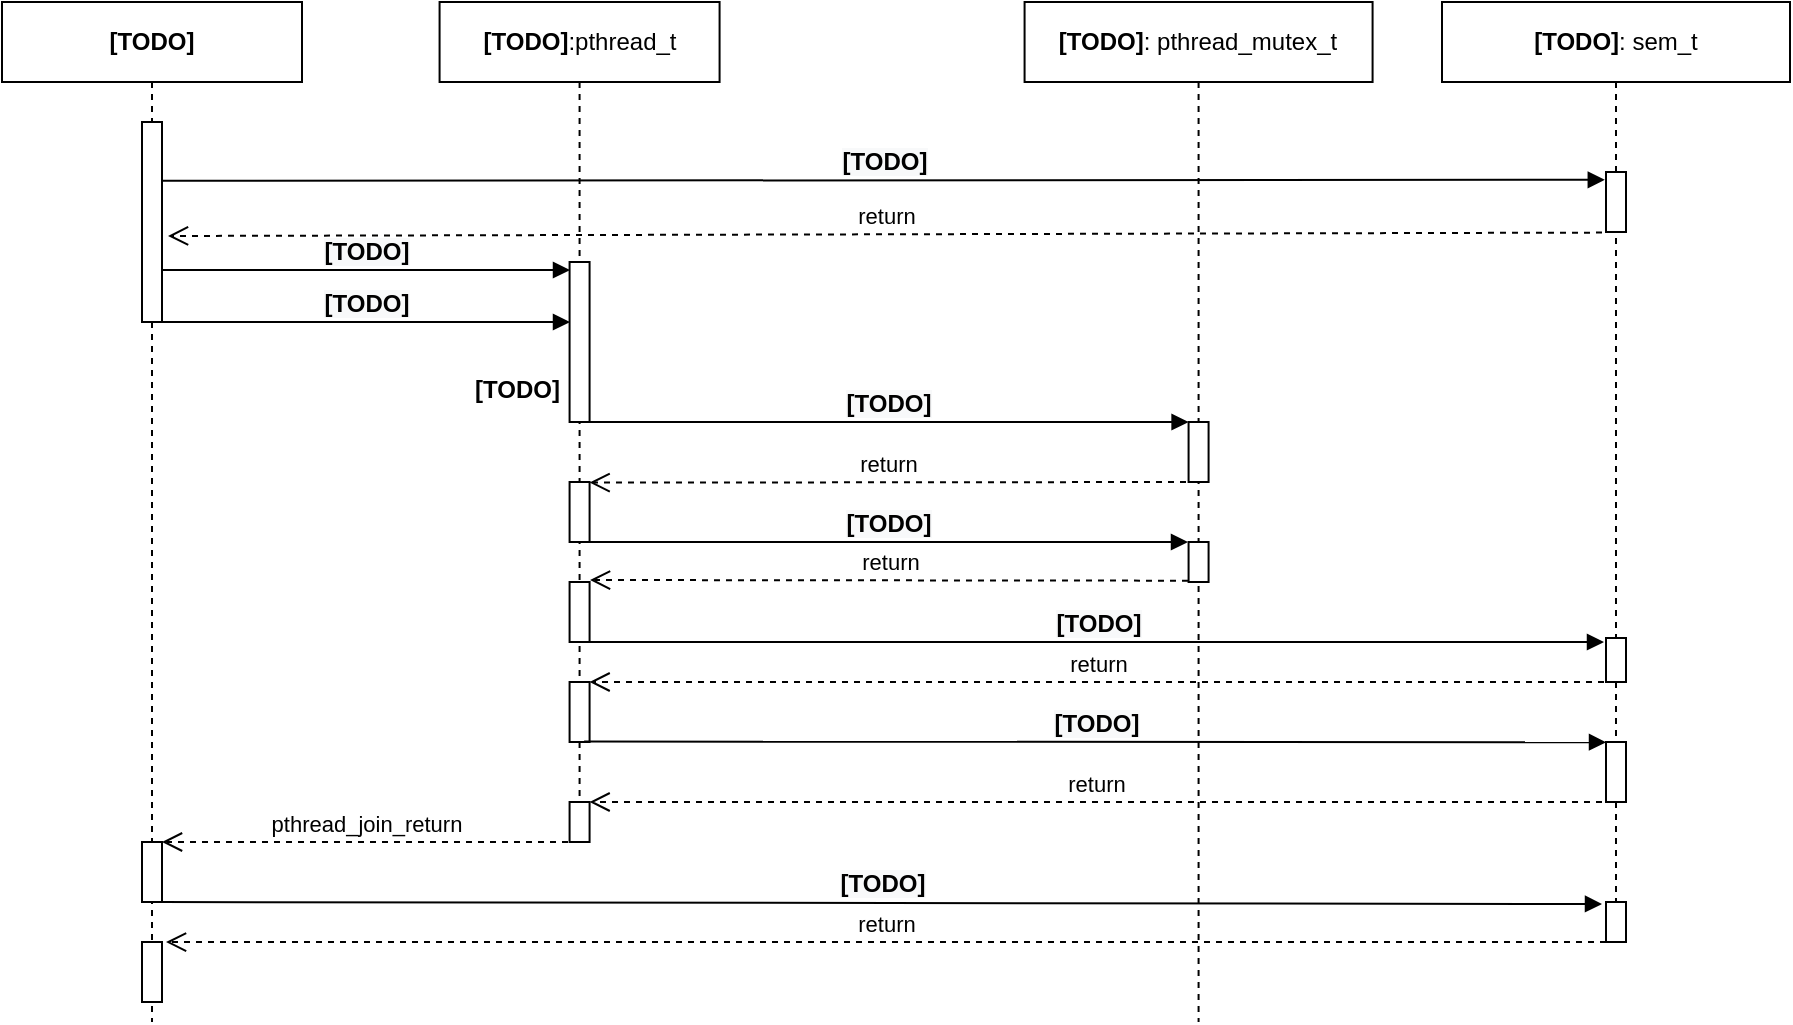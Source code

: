 <mxfile version="12.4.2" type="device" pages="2"><diagram id="Nlns8Q_-cHu3iskQtI4c" name="Découverte APIs POSIX"><mxGraphModel dx="2173" dy="1948" grid="1" gridSize="10" guides="1" tooltips="1" connect="1" arrows="1" fold="1" page="1" pageScale="1" pageWidth="827" pageHeight="1169" math="0" shadow="0"><root><mxCell id="4uVFJ_5hf8hKaI3c01Ca-0"/><mxCell id="4uVFJ_5hf8hKaI3c01Ca-1" parent="4uVFJ_5hf8hKaI3c01Ca-0"/><mxCell id="cIUTH0yGBABqUqhWSvWY-0" value="&lt;b&gt;[TODO]&lt;/b&gt;:pthread_t" style="shape=umlLifeline;perimeter=lifelinePerimeter;whiteSpace=wrap;html=1;container=1;collapsible=0;recursiveResize=0;outlineConnect=0;" parent="4uVFJ_5hf8hKaI3c01Ca-1" vertex="1"><mxGeometry x="-521.21" y="-1120" width="140" height="420" as="geometry"/></mxCell><mxCell id="cIUTH0yGBABqUqhWSvWY-1" value="" style="html=1;points=[];perimeter=orthogonalPerimeter;" parent="cIUTH0yGBABqUqhWSvWY-0" vertex="1"><mxGeometry x="65" y="340" width="10" height="30" as="geometry"/></mxCell><mxCell id="7fsHdLgp7n8wrtmJlDF1-1" value="" style="html=1;points=[];perimeter=orthogonalPerimeter;" parent="cIUTH0yGBABqUqhWSvWY-0" vertex="1"><mxGeometry x="65" y="130" width="10" height="80" as="geometry"/></mxCell><mxCell id="7fsHdLgp7n8wrtmJlDF1-2" value="" style="html=1;points=[];perimeter=orthogonalPerimeter;" parent="cIUTH0yGBABqUqhWSvWY-0" vertex="1"><mxGeometry x="65" y="240" width="10" height="30" as="geometry"/></mxCell><mxCell id="7fsHdLgp7n8wrtmJlDF1-3" value="" style="html=1;points=[];perimeter=orthogonalPerimeter;" parent="cIUTH0yGBABqUqhWSvWY-0" vertex="1"><mxGeometry x="65" y="400" width="10" height="20" as="geometry"/></mxCell><mxCell id="7fsHdLgp7n8wrtmJlDF1-12" value="" style="html=1;points=[];perimeter=orthogonalPerimeter;" parent="cIUTH0yGBABqUqhWSvWY-0" vertex="1"><mxGeometry x="65" y="290" width="10" height="30" as="geometry"/></mxCell><mxCell id="cIUTH0yGBABqUqhWSvWY-2" value="&lt;b&gt;[TODO]&lt;/b&gt;: pthread_mutex_t" style="shape=umlLifeline;perimeter=lifelinePerimeter;whiteSpace=wrap;html=1;container=1;collapsible=0;recursiveResize=0;outlineConnect=0;" parent="4uVFJ_5hf8hKaI3c01Ca-1" vertex="1"><mxGeometry x="-228.71" y="-1120" width="174" height="510" as="geometry"/></mxCell><mxCell id="cIUTH0yGBABqUqhWSvWY-3" value="" style="html=1;points=[];perimeter=orthogonalPerimeter;" parent="cIUTH0yGBABqUqhWSvWY-2" vertex="1"><mxGeometry x="82" y="210" width="10" height="30" as="geometry"/></mxCell><mxCell id="7fsHdLgp7n8wrtmJlDF1-0" value="" style="html=1;points=[];perimeter=orthogonalPerimeter;" parent="cIUTH0yGBABqUqhWSvWY-2" vertex="1"><mxGeometry x="82" y="270" width="10" height="20" as="geometry"/></mxCell><mxCell id="cIUTH0yGBABqUqhWSvWY-4" value="&lt;b style=&quot;font-size: 12px ; white-space: normal ; background-color: rgb(248 , 249 , 250)&quot;&gt;[TODO]&lt;/b&gt;" style="html=1;verticalAlign=bottom;endArrow=block;entryX=0;entryY=0;" parent="4uVFJ_5hf8hKaI3c01Ca-1" target="cIUTH0yGBABqUqhWSvWY-3" edge="1"><mxGeometry relative="1" as="geometry"><mxPoint x="-446.21" y="-910.0" as="sourcePoint"/></mxGeometry></mxCell><mxCell id="cIUTH0yGBABqUqhWSvWY-5" value="return" style="html=1;verticalAlign=bottom;endArrow=open;dashed=1;endSize=8;" parent="4uVFJ_5hf8hKaI3c01Ca-1" edge="1"><mxGeometry relative="1" as="geometry"><mxPoint x="-446.21" y="-879.69" as="targetPoint"/><mxPoint x="-148" y="-880" as="sourcePoint"/></mxGeometry></mxCell><mxCell id="cIUTH0yGBABqUqhWSvWY-6" value="&lt;b style=&quot;text-align: center ; white-space: normal&quot;&gt;[TODO]&lt;/b&gt;" style="text;html=1;align=right;" parent="4uVFJ_5hf8hKaI3c01Ca-1" vertex="1"><mxGeometry x="-540" y="-940" width="80" height="30" as="geometry"/></mxCell><mxCell id="cIUTH0yGBABqUqhWSvWY-7" value="&lt;b&gt;[TODO]&lt;/b&gt;" style="shape=umlLifeline;perimeter=lifelinePerimeter;whiteSpace=wrap;html=1;container=1;collapsible=0;recursiveResize=0;outlineConnect=0;" parent="4uVFJ_5hf8hKaI3c01Ca-1" vertex="1"><mxGeometry x="-740" y="-1120" width="150" height="510" as="geometry"/></mxCell><mxCell id="cIUTH0yGBABqUqhWSvWY-8" value="" style="html=1;points=[];perimeter=orthogonalPerimeter;" parent="cIUTH0yGBABqUqhWSvWY-7" vertex="1"><mxGeometry x="70" y="60" width="10" height="100" as="geometry"/></mxCell><mxCell id="cIUTH0yGBABqUqhWSvWY-9" value="" style="html=1;points=[];perimeter=orthogonalPerimeter;" parent="cIUTH0yGBABqUqhWSvWY-7" vertex="1"><mxGeometry x="70" y="420" width="10" height="30" as="geometry"/></mxCell><mxCell id="cIUTH0yGBABqUqhWSvWY-10" value="&lt;b style=&quot;font-size: 12px ; white-space: normal ; background-color: rgb(248 , 249 , 250)&quot;&gt;[TODO]&lt;/b&gt;" style="html=1;verticalAlign=bottom;endArrow=block;" parent="4uVFJ_5hf8hKaI3c01Ca-1" edge="1"><mxGeometry relative="1" as="geometry"><mxPoint x="-446.21" y="-850" as="sourcePoint"/><mxPoint x="-147" y="-850" as="targetPoint"/></mxGeometry></mxCell><mxCell id="cIUTH0yGBABqUqhWSvWY-11" value="return" style="html=1;verticalAlign=bottom;endArrow=open;dashed=1;endSize=8;exitX=-0.029;exitY=0.967;exitDx=0;exitDy=0;exitPerimeter=0;" parent="4uVFJ_5hf8hKaI3c01Ca-1" source="7fsHdLgp7n8wrtmJlDF1-0" edge="1"><mxGeometry relative="1" as="geometry"><mxPoint x="-446" y="-831" as="targetPoint"/><mxPoint x="-150.5" y="-835.0" as="sourcePoint"/></mxGeometry></mxCell><mxCell id="cIUTH0yGBABqUqhWSvWY-12" value="&lt;b style=&quot;font-size: 12px ; white-space: normal ; background-color: rgb(248 , 249 , 250)&quot;&gt;[TODO]&lt;/b&gt;" style="html=1;verticalAlign=bottom;endArrow=block;" parent="4uVFJ_5hf8hKaI3c01Ca-1" edge="1"><mxGeometry relative="1" as="geometry"><mxPoint x="-660" y="-986" as="sourcePoint"/><mxPoint x="-456" y="-986" as="targetPoint"/></mxGeometry></mxCell><mxCell id="cIUTH0yGBABqUqhWSvWY-13" value="&lt;b style=&quot;font-size: 12px ; white-space: normal ; background-color: rgb(248 , 249 , 250)&quot;&gt;[TODO]&lt;/b&gt;" style="html=1;verticalAlign=bottom;endArrow=block;" parent="4uVFJ_5hf8hKaI3c01Ca-1" edge="1"><mxGeometry relative="1" as="geometry"><mxPoint x="-660" y="-960" as="sourcePoint"/><mxPoint x="-456" y="-960" as="targetPoint"/></mxGeometry></mxCell><mxCell id="cIUTH0yGBABqUqhWSvWY-14" value="pthread_join_return" style="html=1;verticalAlign=bottom;endArrow=open;dashed=1;endSize=8;" parent="4uVFJ_5hf8hKaI3c01Ca-1" target="cIUTH0yGBABqUqhWSvWY-9" edge="1"><mxGeometry relative="1" as="geometry"><mxPoint x="-660" y="-870.0" as="targetPoint"/><mxPoint x="-457" y="-700" as="sourcePoint"/></mxGeometry></mxCell><mxCell id="Bjl9yKFlNQ5HPSld5YIy-0" value="&lt;b&gt;[TODO]&lt;/b&gt;: sem_t" style="shape=umlLifeline;perimeter=lifelinePerimeter;whiteSpace=wrap;html=1;container=1;collapsible=0;recursiveResize=0;outlineConnect=0;" parent="4uVFJ_5hf8hKaI3c01Ca-1" vertex="1"><mxGeometry x="-20" y="-1120" width="174" height="470" as="geometry"/></mxCell><mxCell id="7fsHdLgp7n8wrtmJlDF1-4" value="" style="html=1;points=[];perimeter=orthogonalPerimeter;" parent="Bjl9yKFlNQ5HPSld5YIy-0" vertex="1"><mxGeometry x="82" y="85" width="10" height="30" as="geometry"/></mxCell><mxCell id="7fsHdLgp7n8wrtmJlDF1-5" value="" style="html=1;points=[];perimeter=orthogonalPerimeter;" parent="Bjl9yKFlNQ5HPSld5YIy-0" vertex="1"><mxGeometry x="82" y="318" width="10" height="22" as="geometry"/></mxCell><mxCell id="7fsHdLgp7n8wrtmJlDF1-6" value="" style="html=1;points=[];perimeter=orthogonalPerimeter;" parent="Bjl9yKFlNQ5HPSld5YIy-0" vertex="1"><mxGeometry x="82" y="370" width="10" height="30" as="geometry"/></mxCell><mxCell id="Bjl9yKFlNQ5HPSld5YIy-3" value="&lt;b style=&quot;font-size: 12px ; white-space: normal ; background-color: rgb(248 , 249 , 250)&quot;&gt;[TODO]&lt;/b&gt;" style="html=1;verticalAlign=bottom;endArrow=block;exitX=1.02;exitY=0.294;exitDx=0;exitDy=0;exitPerimeter=0;entryX=-0.06;entryY=-0.003;entryDx=0;entryDy=0;entryPerimeter=0;" parent="4uVFJ_5hf8hKaI3c01Ca-1" source="cIUTH0yGBABqUqhWSvWY-8" edge="1"><mxGeometry relative="1" as="geometry"><mxPoint x="-436.21" y="-940.0" as="sourcePoint"/><mxPoint x="61.4" y="-1031.11" as="targetPoint"/></mxGeometry></mxCell><mxCell id="Bjl9yKFlNQ5HPSld5YIy-4" value="&lt;b style=&quot;font-size: 12px ; white-space: normal ; background-color: rgb(248 , 249 , 250)&quot;&gt;[TODO]&lt;/b&gt;" style="html=1;verticalAlign=bottom;endArrow=block;" parent="4uVFJ_5hf8hKaI3c01Ca-1" edge="1"><mxGeometry relative="1" as="geometry"><mxPoint x="-446" y="-800" as="sourcePoint"/><mxPoint x="61" y="-800" as="targetPoint"/></mxGeometry></mxCell><mxCell id="Bjl9yKFlNQ5HPSld5YIy-5" value="return" style="html=1;verticalAlign=bottom;endArrow=open;dashed=1;endSize=8;" parent="4uVFJ_5hf8hKaI3c01Ca-1" edge="1"><mxGeometry relative="1" as="geometry"><mxPoint x="-446.21" y="-780" as="targetPoint"/><mxPoint x="61" y="-780" as="sourcePoint"/></mxGeometry></mxCell><mxCell id="Bjl9yKFlNQ5HPSld5YIy-6" value="&lt;b style=&quot;font-size: 12px ; white-space: normal ; background-color: rgb(248 , 249 , 250)&quot;&gt;[TODO]&lt;/b&gt;" style="html=1;verticalAlign=bottom;endArrow=block;entryX=-0.048;entryY=0.776;entryDx=0;entryDy=0;entryPerimeter=0;exitX=0.726;exitY=0.993;exitDx=0;exitDy=0;exitPerimeter=0;" parent="4uVFJ_5hf8hKaI3c01Ca-1" source="cIUTH0yGBABqUqhWSvWY-1" edge="1"><mxGeometry relative="1" as="geometry"><mxPoint x="-443.52" y="-750" as="sourcePoint"/><mxPoint x="62.0" y="-749.88" as="targetPoint"/></mxGeometry></mxCell><mxCell id="Bjl9yKFlNQ5HPSld5YIy-7" value="return" style="html=1;verticalAlign=bottom;endArrow=open;dashed=1;endSize=8;" parent="4uVFJ_5hf8hKaI3c01Ca-1" target="7fsHdLgp7n8wrtmJlDF1-3" edge="1"><mxGeometry relative="1" as="geometry"><mxPoint x="-440" y="-724" as="targetPoint"/><mxPoint x="60" y="-720" as="sourcePoint"/></mxGeometry></mxCell><mxCell id="Bjl9yKFlNQ5HPSld5YIy-8" value="&lt;b style=&quot;font-size: 12px ; white-space: normal ; background-color: rgb(248 , 249 , 250)&quot;&gt;[TODO]&lt;/b&gt;" style="html=1;verticalAlign=bottom;endArrow=block;exitX=0.874;exitY=0.139;exitDx=0;exitDy=0;exitPerimeter=0;" parent="4uVFJ_5hf8hKaI3c01Ca-1" edge="1"><mxGeometry relative="1" as="geometry"><mxPoint x="-660" y="-670" as="sourcePoint"/><mxPoint x="60" y="-669" as="targetPoint"/></mxGeometry></mxCell><mxCell id="7fsHdLgp7n8wrtmJlDF1-7" value="" style="html=1;points=[];perimeter=orthogonalPerimeter;" parent="4uVFJ_5hf8hKaI3c01Ca-1" vertex="1"><mxGeometry x="62" y="-670" width="10" height="20" as="geometry"/></mxCell><mxCell id="7fsHdLgp7n8wrtmJlDF1-8" value="return" style="html=1;verticalAlign=bottom;endArrow=open;dashed=1;endSize=8;exitX=-0.2;exitY=1.01;exitDx=0;exitDy=0;exitPerimeter=0;entryX=1.3;entryY=0.57;entryDx=0;entryDy=0;entryPerimeter=0;" parent="4uVFJ_5hf8hKaI3c01Ca-1" source="7fsHdLgp7n8wrtmJlDF1-4" target="cIUTH0yGBABqUqhWSvWY-8" edge="1"><mxGeometry relative="1" as="geometry"><mxPoint x="-660" y="-1009.69" as="targetPoint"/><mxPoint x="-361.79" y="-1010" as="sourcePoint"/></mxGeometry></mxCell><mxCell id="7fsHdLgp7n8wrtmJlDF1-10" value="return" style="html=1;verticalAlign=bottom;endArrow=open;dashed=1;endSize=8;exitX=-0.2;exitY=1.01;exitDx=0;exitDy=0;exitPerimeter=0;" parent="4uVFJ_5hf8hKaI3c01Ca-1" edge="1"><mxGeometry relative="1" as="geometry"><mxPoint x="-658" y="-649.99" as="targetPoint"/><mxPoint x="62" y="-650" as="sourcePoint"/></mxGeometry></mxCell><mxCell id="7fsHdLgp7n8wrtmJlDF1-11" value="" style="html=1;points=[];perimeter=orthogonalPerimeter;" parent="4uVFJ_5hf8hKaI3c01Ca-1" vertex="1"><mxGeometry x="-670" y="-650" width="10" height="30" as="geometry"/></mxCell></root></mxGraphModel></diagram><diagram id="yeaqu1F34kHPNHF6mssP" name="Exercice Principal"><mxGraphModel dx="3046" dy="1879" grid="1" gridSize="10" guides="1" tooltips="1" connect="1" arrows="1" fold="1" page="1" pageScale="1" pageWidth="850" pageHeight="1100" math="0" shadow="0"><root><mxCell id="0"/><mxCell id="1" parent="0"/><mxCell id="nDVz6QAk0CL7eOiTC_jA-3" value="" style="edgeStyle=orthogonalEdgeStyle;rounded=0;orthogonalLoop=1;jettySize=auto;html=1;" parent="1" source="fEL-3-x19ATJo7vxv6HR-24" target="nDVz6QAk0CL7eOiTC_jA-1" edge="1"><mxGeometry relative="1" as="geometry"><Array as="points"><mxPoint x="-230" y="-182"/><mxPoint x="-230" y="-137"/></Array></mxGeometry></mxCell><mxCell id="fEL-3-x19ATJo7vxv6HR-24" value="&lt;p style=&quot;margin: 0px ; margin-top: 4px ; text-align: center&quot;&gt;&lt;b&gt;MessageAdder&lt;/b&gt;&lt;/p&gt;&lt;hr size=&quot;1&quot;&gt;&lt;p style=&quot;margin: 0px ; margin-left: 4px&quot;&gt;- consumer: pthread_t&lt;/p&gt;&lt;p style=&quot;margin: 0px ; margin-left: 4px&quot;&gt;- currentSum: MSG_BLOCK&lt;br style=&quot;padding: 0px ; margin: 0px&quot;&gt;- consumedCount: Integer&lt;/p&gt;&lt;hr size=&quot;1&quot;&gt;&lt;p style=&quot;margin: 0px ; margin-left: 4px&quot;&gt;- sum()&lt;/p&gt;&lt;p style=&quot;margin: 0px ; margin-left: 4px&quot;&gt;&lt;span&gt;+ messageAdderInit()&lt;/span&gt;&lt;br&gt;&lt;/p&gt;&lt;p style=&quot;margin: 0px ; margin-left: 4px&quot;&gt;+ messageAdderJoin()&lt;br&gt;&lt;/p&gt;" style="verticalAlign=top;align=left;overflow=fill;fontSize=12;fontFamily=Helvetica;html=1;shadow=0;" parent="1" vertex="1"><mxGeometry x="-438.71" y="-255" width="198.71" height="145" as="geometry"/></mxCell><mxCell id="fEL-3-x19ATJo7vxv6HR-27" value="&lt;p style=&quot;margin: 0px ; margin-top: 4px ; text-align: center&quot;&gt;&lt;b&gt;MultitaskingAccumulator&lt;/b&gt;&lt;/p&gt;&lt;hr size=&quot;1&quot;&gt;&lt;p style=&quot;margin: 0px ; margin-left: 4px&quot;&gt;+ main()&lt;/p&gt;" style="verticalAlign=top;align=left;overflow=fill;fontSize=12;fontFamily=Helvetica;html=1;shadow=0;" parent="1" vertex="1"><mxGeometry x="-658.71" y="-385" width="160" height="140" as="geometry"/></mxCell><mxCell id="fEL-3-x19ATJo7vxv6HR-35" value="1" style="endArrow=open;html=1;endSize=12;startArrow=diamondThin;startSize=14;startFill=1;edgeStyle=orthogonalEdgeStyle;align=left;verticalAlign=bottom;fillColor=#000000;entryX=0;entryY=0.25;entryDx=0;entryDy=0;exitX=1;exitY=0.5;exitDx=0;exitDy=0;" parent="1" source="fEL-3-x19ATJo7vxv6HR-27" target="fEL-3-x19ATJo7vxv6HR-54" edge="1"><mxGeometry x="-1" y="3" relative="1" as="geometry"><mxPoint x="-638.71" y="-185" as="sourcePoint"/><mxPoint x="-478.71" y="-185" as="targetPoint"/></mxGeometry></mxCell><mxCell id="fEL-3-x19ATJo7vxv6HR-39" value="1" style="endArrow=open;html=1;endSize=12;startArrow=diamondThin;startSize=14;startFill=1;edgeStyle=orthogonalEdgeStyle;align=left;verticalAlign=bottom;fillColor=#000000;exitX=1;exitY=0.75;exitDx=0;exitDy=0;" parent="1" source="fEL-3-x19ATJo7vxv6HR-27" target="fEL-3-x19ATJo7vxv6HR-24" edge="1"><mxGeometry x="-1" y="3" relative="1" as="geometry"><mxPoint x="-488.71" y="-305" as="sourcePoint"/><mxPoint x="-428.71" y="-342" as="targetPoint"/></mxGeometry></mxCell><mxCell id="fEL-3-x19ATJo7vxv6HR-54" value="&lt;p style=&quot;margin: 0px ; margin-top: 4px ; text-align: center&quot;&gt;&lt;b&gt;AcquisitionManager&lt;/b&gt;&lt;/p&gt;&lt;hr size=&quot;1&quot;&gt;&lt;p style=&quot;margin: 0px ; margin-left: 4px&quot;&gt;- producers[4]: pthread_t&lt;/p&gt;&lt;p style=&quot;margin: 0px ; margin-left: 4px&quot;&gt;- m1: pthread_mutex_t&lt;/p&gt;&lt;p style=&quot;margin: 0px ; margin-left: 4px&quot;&gt;- producedCount: Integer&lt;/p&gt;&lt;p style=&quot;margin: 0px ; margin-left: 4px&quot;&gt;&lt;br&gt;&lt;/p&gt;&lt;hr size=&quot;1&quot;&gt;&lt;p style=&quot;margin: 0px ; margin-left: 4px&quot;&gt;- produce()&lt;/p&gt;&amp;nbsp;+ acquisitionManagerInit()&lt;br&gt;&lt;p style=&quot;margin: 0px ; margin-left: 4px&quot;&gt;+ acquisitionManagerJoin()&lt;/p&gt;" style="verticalAlign=top;align=left;overflow=fill;fontSize=12;fontFamily=Helvetica;html=1;shadow=0;" parent="1" vertex="1"><mxGeometry x="-438.71" y="-435" width="205" height="170" as="geometry"/></mxCell><mxCell id="fEL-3-x19ATJo7vxv6HR-64" value="1" style="endArrow=open;html=1;endSize=12;startArrow=diamondThin;startSize=14;startFill=1;edgeStyle=orthogonalEdgeStyle;align=left;verticalAlign=bottom;fillColor=#000000;exitX=0.75;exitY=1;exitDx=0;exitDy=0;entryX=0;entryY=0.5;entryDx=0;entryDy=0;" parent="1" source="fEL-3-x19ATJo7vxv6HR-27" target="fEL-3-x19ATJo7vxv6HR-65" edge="1"><mxGeometry x="0.452" y="190" relative="1" as="geometry"><mxPoint x="-488.71" y="-270" as="sourcePoint"/><mxPoint x="-428.71" y="-195" as="targetPoint"/><mxPoint as="offset"/></mxGeometry></mxCell><mxCell id="fEL-3-x19ATJo7vxv6HR-65" value="&lt;p style=&quot;margin: 0px ; margin-top: 4px ; text-align: center&quot;&gt;&lt;b&gt;DisplayManager&lt;/b&gt;&lt;/p&gt;&lt;hr size=&quot;1&quot;&gt;&lt;p style=&quot;margin: 0px ; margin-left: 4px&quot;&gt;display: pthread_t&lt;/p&gt;&lt;hr size=&quot;1&quot;&gt;&lt;p style=&quot;margin: 0px ; margin-left: 4px&quot;&gt;- display()&lt;/p&gt;&lt;p style=&quot;margin: 0px ; margin-left: 4px&quot;&gt;+ displayManagerInit()&lt;/p&gt;&lt;p style=&quot;margin: 0px ; margin-left: 4px&quot;&gt;+ displayManagerJoin()&lt;br&gt;&lt;/p&gt;" style="verticalAlign=top;align=left;overflow=fill;fontSize=12;fontFamily=Helvetica;html=1;shadow=0;" parent="1" vertex="1"><mxGeometry x="-438.71" y="-70" width="160" height="140" as="geometry"/></mxCell><mxCell id="fEL-3-x19ATJo7vxv6HR-66" value="«dataType»&lt;br&gt;&lt;b&gt;MSG_BLOCK&lt;/b&gt;" style="html=1;shadow=0;" parent="1" vertex="1"><mxGeometry x="-660" y="-195" width="110" height="50" as="geometry"/></mxCell><mxCell id="pLuQ7xj04wKehVz2EtiJ-8" value="&lt;b&gt;MultitaskingAccumulator&lt;/b&gt;" style="html=1;" parent="1" vertex="1"><mxGeometry x="-1260" y="-215" width="200" height="90" as="geometry"/></mxCell><mxCell id="pLuQ7xj04wKehVz2EtiJ-9" value="" style="shape=component;jettyWidth=8;jettyHeight=4;" parent="pLuQ7xj04wKehVz2EtiJ-8" vertex="1"><mxGeometry x="1" width="20" height="20" relative="1" as="geometry"><mxPoint x="-27" y="7" as="offset"/></mxGeometry></mxCell><mxCell id="pLuQ7xj04wKehVz2EtiJ-10" value="&lt;span style=&quot;text-align: left&quot;&gt;Display&lt;/span&gt;" style="html=1;" parent="1" vertex="1"><mxGeometry x="-980" y="-215" width="180" height="90" as="geometry"/></mxCell><mxCell id="pLuQ7xj04wKehVz2EtiJ-11" value="" style="shape=component;jettyWidth=8;jettyHeight=4;" parent="pLuQ7xj04wKehVz2EtiJ-10" vertex="1"><mxGeometry x="1" width="20" height="20" relative="1" as="geometry"><mxPoint x="-27" y="7" as="offset"/></mxGeometry></mxCell><mxCell id="pLuQ7xj04wKehVz2EtiJ-12" value="&lt;div style=&quot;text-align: left&quot;&gt;&lt;span&gt;SensorManager&lt;/span&gt;&lt;/div&gt;" style="html=1;" parent="1" vertex="1"><mxGeometry x="-1520" y="-215" width="180" height="90" as="geometry"/></mxCell><mxCell id="pLuQ7xj04wKehVz2EtiJ-13" value="" style="shape=component;jettyWidth=8;jettyHeight=4;" parent="pLuQ7xj04wKehVz2EtiJ-12" vertex="1"><mxGeometry x="1" width="20" height="20" relative="1" as="geometry"><mxPoint x="-27" y="7" as="offset"/></mxGeometry></mxCell><mxCell id="pLuQ7xj04wKehVz2EtiJ-14" value="" style="rounded=0;orthogonalLoop=1;jettySize=auto;html=1;endArrow=none;endFill=0;" parent="1" source="pLuQ7xj04wKehVz2EtiJ-12" target="pLuQ7xj04wKehVz2EtiJ-16" edge="1"><mxGeometry relative="1" as="geometry"><mxPoint x="-1270" y="-150" as="sourcePoint"/></mxGeometry></mxCell><mxCell id="pLuQ7xj04wKehVz2EtiJ-15" value="" style="rounded=0;orthogonalLoop=1;jettySize=auto;html=1;endArrow=halfCircle;endFill=0;entryX=0.5;entryY=0.5;entryDx=0;entryDy=0;endSize=6;strokeWidth=1;" parent="1" source="pLuQ7xj04wKehVz2EtiJ-8" target="pLuQ7xj04wKehVz2EtiJ-16" edge="1"><mxGeometry relative="1" as="geometry"><mxPoint x="-1250" y="-170" as="sourcePoint"/></mxGeometry></mxCell><mxCell id="pLuQ7xj04wKehVz2EtiJ-16" value="" style="ellipse;whiteSpace=wrap;html=1;fontFamily=Helvetica;fontSize=12;fontColor=#000000;align=center;strokeColor=#000000;fillColor=#ffffff;points=[];aspect=fixed;resizable=0;" parent="1" vertex="1"><mxGeometry x="-1307" y="-175" width="10" height="10" as="geometry"/></mxCell><mxCell id="pLuQ7xj04wKehVz2EtiJ-18" value="" style="rounded=0;orthogonalLoop=1;jettySize=auto;html=1;endArrow=none;endFill=0;exitX=0;exitY=0.5;exitDx=0;exitDy=0;" parent="1" source="pLuQ7xj04wKehVz2EtiJ-10" target="pLuQ7xj04wKehVz2EtiJ-20" edge="1"><mxGeometry relative="1" as="geometry"><mxPoint x="-1050" y="-170" as="sourcePoint"/></mxGeometry></mxCell><mxCell id="pLuQ7xj04wKehVz2EtiJ-20" value="" style="ellipse;whiteSpace=wrap;html=1;fontFamily=Helvetica;fontSize=12;fontColor=#000000;align=center;strokeColor=#000000;fillColor=#ffffff;points=[];aspect=fixed;resizable=0;direction=north;" parent="1" vertex="1"><mxGeometry x="-1026" y="-175" width="10" height="10" as="geometry"/></mxCell><mxCell id="pLuQ7xj04wKehVz2EtiJ-21" value="" style="rounded=0;orthogonalLoop=1;jettySize=auto;html=1;endArrow=halfCircle;endFill=0;entryX=0.5;entryY=0.5;entryDx=0;entryDy=0;endSize=6;strokeWidth=1;exitX=1;exitY=0.5;exitDx=0;exitDy=0;" parent="1" source="pLuQ7xj04wKehVz2EtiJ-8" target="pLuQ7xj04wKehVz2EtiJ-20" edge="1"><mxGeometry relative="1" as="geometry"><mxPoint x="-1080" y="-170" as="sourcePoint"/><mxPoint x="-1010" y="-170" as="targetPoint"/><Array as="points"/></mxGeometry></mxCell><mxCell id="pLuQ7xj04wKehVz2EtiJ-25" value="Text" style="text;html=1;align=center;verticalAlign=middle;resizable=0;points=[];;autosize=1;" parent="1" vertex="1"><mxGeometry x="-1327" y="-28" width="40" height="20" as="geometry"/></mxCell><mxCell id="pLuQ7xj04wKehVz2EtiJ-26" value="&lt;p style=&quot;margin: 0px ; margin-top: 4px ; text-align: center&quot;&gt;«interface»&lt;br&gt;&lt;b&gt;ISensor&lt;/b&gt;&lt;/p&gt;&lt;hr size=&quot;1&quot;&gt;&lt;p style=&quot;margin: 0px ; margin-left: 4px&quot;&gt;&lt;br&gt;&lt;/p&gt;&lt;hr size=&quot;1&quot;&gt;&lt;p style=&quot;margin: 0px ; margin-left: 4px&quot;&gt;+ getInput(int i): MSG_BLOCK&lt;br&gt;&lt;/p&gt;" style="verticalAlign=top;align=left;overflow=fill;fontSize=12;fontFamily=Helvetica;html=1;" parent="1" vertex="1"><mxGeometry x="-1397" y="-105" width="190" height="135" as="geometry"/></mxCell><mxCell id="pLuQ7xj04wKehVz2EtiJ-27" value="ISensor" style="text;html=1;align=center;" parent="1" vertex="1"><mxGeometry x="-1337" y="-165" width="70" height="30" as="geometry"/></mxCell><mxCell id="pLuQ7xj04wKehVz2EtiJ-28" value="&lt;p style=&quot;margin: 0px ; margin-top: 4px ; text-align: center&quot;&gt;«interface»&lt;br&gt;&lt;b&gt;IDisplay&lt;/b&gt;&lt;/p&gt;&lt;hr size=&quot;1&quot;&gt;&lt;p style=&quot;margin: 0px ; margin-left: 4px&quot;&gt;&lt;br&gt;&lt;/p&gt;&lt;hr size=&quot;1&quot;&gt;&lt;p style=&quot;margin: 0px ; margin-left: 4px&quot;&gt;+ messageDisplay(MSG_BLOCK mBlock)&lt;br&gt;&lt;/p&gt;&lt;p style=&quot;margin: 0px ; margin-left: 4px&quot;&gt;+ print(Integer producedCount, Integer consumedCount)&lt;/p&gt;" style="verticalAlign=top;align=left;overflow=fill;fontSize=12;fontFamily=Helvetica;html=1;" parent="1" vertex="1"><mxGeometry x="-1125" y="-105" width="325" height="135" as="geometry"/></mxCell><mxCell id="pLuQ7xj04wKehVz2EtiJ-31" value="«dataType»&lt;br&gt;&lt;b&gt;MSG_BLOCK&lt;/b&gt;" style="html=1;shadow=0;" parent="1" vertex="1"><mxGeometry x="-1520" y="-105" width="110" height="50" as="geometry"/></mxCell><mxCell id="pLuQ7xj04wKehVz2EtiJ-34" value="IDisplay" style="text;html=1;align=center;" parent="1" vertex="1"><mxGeometry x="-1056" y="-165" width="70" height="30" as="geometry"/></mxCell><mxCell id="pLuQ7xj04wKehVz2EtiJ-39" value="&lt;b&gt;MultitaskingAccumulator&lt;/b&gt;" style="html=1;verticalAlign=top;" parent="1" vertex="1"><mxGeometry x="-1474" y="-795" width="720" height="440" as="geometry"/></mxCell><mxCell id="pLuQ7xj04wKehVz2EtiJ-40" value="" style="shape=component;jettyWidth=8;jettyHeight=4;" parent="pLuQ7xj04wKehVz2EtiJ-39" vertex="1"><mxGeometry x="1" width="20" height="20" relative="1" as="geometry"><mxPoint x="-27" y="7" as="offset"/></mxGeometry></mxCell><mxCell id="pLuQ7xj04wKehVz2EtiJ-41" value="&lt;span style=&quot;text-align: left&quot;&gt;MessageAdder&lt;/span&gt;" style="html=1;" parent="pLuQ7xj04wKehVz2EtiJ-39" vertex="1"><mxGeometry x="305" y="100" width="110" height="80" as="geometry"/></mxCell><mxCell id="pLuQ7xj04wKehVz2EtiJ-42" value="" style="shape=component;jettyWidth=8;jettyHeight=4;" parent="pLuQ7xj04wKehVz2EtiJ-41" vertex="1"><mxGeometry x="1" width="20" height="20" relative="1" as="geometry"><mxPoint x="-27" y="7" as="offset"/></mxGeometry></mxCell><mxCell id="pLuQ7xj04wKehVz2EtiJ-43" value="&lt;span style=&quot;text-align: left&quot;&gt;DisplayManager&lt;/span&gt;" style="html=1;" parent="pLuQ7xj04wKehVz2EtiJ-39" vertex="1"><mxGeometry x="530" y="100" width="160" height="80" as="geometry"/></mxCell><mxCell id="pLuQ7xj04wKehVz2EtiJ-44" value="" style="shape=component;jettyWidth=8;jettyHeight=4;" parent="pLuQ7xj04wKehVz2EtiJ-43" vertex="1"><mxGeometry x="1" width="20" height="20" relative="1" as="geometry"><mxPoint x="-27" y="7" as="offset"/></mxGeometry></mxCell><mxCell id="pLuQ7xj04wKehVz2EtiJ-45" value="&lt;div style=&quot;text-align: left&quot;&gt;AcquisitionManager&lt;br&gt;&lt;/div&gt;" style="html=1;" parent="pLuQ7xj04wKehVz2EtiJ-39" vertex="1"><mxGeometry x="30" y="100" width="160" height="80" as="geometry"/></mxCell><mxCell id="pLuQ7xj04wKehVz2EtiJ-46" value="" style="shape=component;jettyWidth=8;jettyHeight=4;" parent="pLuQ7xj04wKehVz2EtiJ-45" vertex="1"><mxGeometry x="1" width="20" height="20" relative="1" as="geometry"><mxPoint x="-27" y="7" as="offset"/></mxGeometry></mxCell><mxCell id="pLuQ7xj04wKehVz2EtiJ-47" value="" style="rounded=0;orthogonalLoop=1;jettySize=auto;html=1;endArrow=none;endFill=0;" parent="pLuQ7xj04wKehVz2EtiJ-39" source="pLuQ7xj04wKehVz2EtiJ-45" target="pLuQ7xj04wKehVz2EtiJ-49" edge="1"><mxGeometry relative="1" as="geometry"><mxPoint x="165.246" y="225" as="sourcePoint"/></mxGeometry></mxCell><mxCell id="pLuQ7xj04wKehVz2EtiJ-48" value="" style="rounded=0;orthogonalLoop=1;jettySize=auto;html=1;endArrow=halfCircle;endFill=0;entryX=0.5;entryY=0.5;entryDx=0;entryDy=0;endSize=6;strokeWidth=1;" parent="pLuQ7xj04wKehVz2EtiJ-39" source="pLuQ7xj04wKehVz2EtiJ-41" target="pLuQ7xj04wKehVz2EtiJ-49" edge="1"><mxGeometry relative="1" as="geometry"><mxPoint x="188.852" y="205" as="sourcePoint"/></mxGeometry></mxCell><mxCell id="pLuQ7xj04wKehVz2EtiJ-49" value="" style="ellipse;whiteSpace=wrap;html=1;fontFamily=Helvetica;fontSize=12;fontColor=#000000;align=center;strokeColor=#000000;fillColor=#ffffff;points=[];aspect=fixed;resizable=0;" parent="pLuQ7xj04wKehVz2EtiJ-39" vertex="1"><mxGeometry x="240" y="135" width="10" height="10" as="geometry"/></mxCell><mxCell id="pLuQ7xj04wKehVz2EtiJ-50" value="" style="rounded=0;orthogonalLoop=1;jettySize=auto;html=1;endArrow=none;endFill=0;" parent="pLuQ7xj04wKehVz2EtiJ-39" source="pLuQ7xj04wKehVz2EtiJ-41" target="pLuQ7xj04wKehVz2EtiJ-51" edge="1"><mxGeometry relative="1" as="geometry"><mxPoint x="424.918" y="205" as="sourcePoint"/></mxGeometry></mxCell><mxCell id="pLuQ7xj04wKehVz2EtiJ-51" value="" style="ellipse;whiteSpace=wrap;html=1;fontFamily=Helvetica;fontSize=12;fontColor=#000000;align=center;strokeColor=#000000;fillColor=#ffffff;points=[];aspect=fixed;resizable=0;direction=north;" parent="pLuQ7xj04wKehVz2EtiJ-39" vertex="1"><mxGeometry x="465" y="135" width="10" height="10" as="geometry"/></mxCell><mxCell id="pLuQ7xj04wKehVz2EtiJ-52" value="" style="rounded=0;orthogonalLoop=1;jettySize=auto;html=1;endArrow=halfCircle;endFill=0;endSize=6;strokeWidth=1;exitX=0;exitY=0.5;exitDx=0;exitDy=0;" parent="pLuQ7xj04wKehVz2EtiJ-39" source="pLuQ7xj04wKehVz2EtiJ-43" edge="1"><mxGeometry relative="1" as="geometry"><mxPoint x="419" y="140" as="sourcePoint"/><mxPoint x="470" y="140" as="targetPoint"/><Array as="points"/></mxGeometry></mxCell><mxCell id="pLuQ7xj04wKehVz2EtiJ-101" value="" style="rounded=0;orthogonalLoop=1;jettySize=auto;html=1;endArrow=none;endFill=0;exitX=1;exitY=0.75;exitDx=0;exitDy=0;" parent="pLuQ7xj04wKehVz2EtiJ-39" source="pLuQ7xj04wKehVz2EtiJ-45" target="pLuQ7xj04wKehVz2EtiJ-102" edge="1"><mxGeometry relative="1" as="geometry"><mxPoint x="400" y="225" as="sourcePoint"/><Array as="points"><mxPoint x="260" y="223"/></Array></mxGeometry></mxCell><mxCell id="pLuQ7xj04wKehVz2EtiJ-102" value="" style="ellipse;whiteSpace=wrap;html=1;fontFamily=Helvetica;fontSize=12;fontColor=#000000;align=center;strokeColor=#000000;fillColor=#ffffff;points=[];aspect=fixed;resizable=0;direction=north;" parent="pLuQ7xj04wKehVz2EtiJ-39" vertex="1"><mxGeometry x="354" y="220" width="10" height="10" as="geometry"/></mxCell><mxCell id="pLuQ7xj04wKehVz2EtiJ-103" value="" style="rounded=0;orthogonalLoop=1;jettySize=auto;html=1;endArrow=halfCircle;endFill=0;endSize=6;strokeWidth=1;exitX=0;exitY=0.75;exitDx=0;exitDy=0;" parent="pLuQ7xj04wKehVz2EtiJ-39" source="pLuQ7xj04wKehVz2EtiJ-43" edge="1"><mxGeometry relative="1" as="geometry"><mxPoint x="320" y="225" as="sourcePoint"/><mxPoint x="360" y="225" as="targetPoint"/><Array as="points"><mxPoint x="460" y="225"/></Array></mxGeometry></mxCell><mxCell id="pLuQ7xj04wKehVz2EtiJ-104" value="IAcquisitionManager" style="text;html=1;align=center;" parent="pLuQ7xj04wKehVz2EtiJ-39" vertex="1"><mxGeometry x="324" y="230" width="70" height="30" as="geometry"/></mxCell><mxCell id="pLuQ7xj04wKehVz2EtiJ-110" value="«interface»&#10;IAcquisitionManager" style="swimlane;fontStyle=1;align=center;verticalAlign=top;childLayout=stackLayout;horizontal=1;startSize=40;horizontalStack=0;resizeParent=1;resizeParentMax=0;resizeLast=0;collapsible=1;marginBottom=0;shadow=0;" parent="pLuQ7xj04wKehVz2EtiJ-39" vertex="1"><mxGeometry x="80" y="260" width="190" height="80" as="geometry"/></mxCell><mxCell id="pLuQ7xj04wKehVz2EtiJ-111" value="+ getProducedCount(): Integer&#10;+ getMessage(): MSG_BLOCK&#10; &#10;&#10;&#10;" style="text;strokeColor=none;fillColor=none;align=left;verticalAlign=top;spacingLeft=4;spacingRight=4;overflow=hidden;rotatable=0;points=[[0,0.5],[1,0.5]];portConstraint=eastwest;" parent="pLuQ7xj04wKehVz2EtiJ-110" vertex="1"><mxGeometry y="40" width="190" height="40" as="geometry"/></mxCell><mxCell id="pLuQ7xj04wKehVz2EtiJ-113" value="«interface»&#10;IMessageAdder" style="swimlane;fontStyle=1;align=center;verticalAlign=top;childLayout=stackLayout;horizontal=1;startSize=38;horizontalStack=0;resizeParent=1;resizeParentMax=0;resizeLast=0;collapsible=1;marginBottom=0;shadow=0;" parent="pLuQ7xj04wKehVz2EtiJ-39" vertex="1"><mxGeometry x="480" y="257" width="200" height="78" as="geometry"/></mxCell><mxCell id="pLuQ7xj04wKehVz2EtiJ-114" value="+ getCurrentSum(): MSG_BLOCK&#10;+ getConsumedCount(): Integer&#10;&#10;" style="text;strokeColor=none;fillColor=none;align=left;verticalAlign=top;spacingLeft=4;spacingRight=4;overflow=hidden;rotatable=0;points=[[0,0.5],[1,0.5]];portConstraint=eastwest;" parent="pLuQ7xj04wKehVz2EtiJ-113" vertex="1"><mxGeometry y="38" width="200" height="40" as="geometry"/></mxCell><mxCell id="pLuQ7xj04wKehVz2EtiJ-116" value="IAcquisitionManager" style="text;html=1;align=center;" parent="pLuQ7xj04wKehVz2EtiJ-39" vertex="1"><mxGeometry x="190" y="105" width="110" height="30" as="geometry"/></mxCell><mxCell id="pLuQ7xj04wKehVz2EtiJ-117" value="IMessageAdder" style="text;html=1;align=center;" parent="pLuQ7xj04wKehVz2EtiJ-39" vertex="1"><mxGeometry x="435" y="105" width="70" height="30" as="geometry"/></mxCell><mxCell id="pLuQ7xj04wKehVz2EtiJ-122" value="«dataType»&lt;br&gt;&lt;b&gt;MSG_BLOCK&lt;/b&gt;" style="html=1;shadow=0;" parent="pLuQ7xj04wKehVz2EtiJ-39" vertex="1"><mxGeometry x="530" y="350" width="110" height="50" as="geometry"/></mxCell><mxCell id="pLuQ7xj04wKehVz2EtiJ-56" value="" style="rounded=0;orthogonalLoop=1;jettySize=auto;html=1;endArrow=halfCircle;endFill=0;endSize=6;strokeWidth=1;exitX=0;exitY=0.5;exitDx=0;exitDy=0;" parent="1" source="pLuQ7xj04wKehVz2EtiJ-45" edge="1"><mxGeometry relative="1" as="geometry"><mxPoint x="-1423" y="-490" as="sourcePoint"/><mxPoint x="-1530" y="-655" as="targetPoint"/></mxGeometry></mxCell><mxCell id="pLuQ7xj04wKehVz2EtiJ-58" value="ISensor" style="text;html=1;align=center;" parent="1" vertex="1"><mxGeometry x="-1560" y="-645" width="70" height="30" as="geometry"/></mxCell><mxCell id="pLuQ7xj04wKehVz2EtiJ-62" value="" style="rounded=0;orthogonalLoop=1;jettySize=auto;html=1;endArrow=halfCircle;endFill=0;endSize=6;strokeWidth=1;exitX=1;exitY=0.5;exitDx=0;exitDy=0;" parent="1" source="pLuQ7xj04wKehVz2EtiJ-43" edge="1"><mxGeometry relative="1" as="geometry"><mxPoint x="-850" y="60" as="sourcePoint"/><mxPoint x="-710" y="-655" as="targetPoint"/><Array as="points"/></mxGeometry></mxCell><mxCell id="pLuQ7xj04wKehVz2EtiJ-54" value="IDisplay" style="text;html=1;align=center;" parent="1" vertex="1"><mxGeometry x="-741.334" y="-645" width="82.623" height="30" as="geometry"/></mxCell><mxCell id="pLuQ7xj04wKehVz2EtiJ-148" value="«interface»&#10;IAcquisitionManager" style="swimlane;fontStyle=1;align=center;verticalAlign=top;childLayout=stackLayout;horizontal=1;startSize=40;horizontalStack=0;resizeParent=1;resizeParentMax=0;resizeLast=0;collapsible=1;marginBottom=0;shadow=0;" parent="1" vertex="1"><mxGeometry x="-160" y="-435" width="180" height="100" as="geometry"/></mxCell><mxCell id="pLuQ7xj04wKehVz2EtiJ-149" value="+ getProducedCount(): Integer&#10;+ getMessage():MSG_BLOCK&#10;&#10;&#10;&#10;" style="text;strokeColor=none;fillColor=none;align=left;verticalAlign=top;spacingLeft=4;spacingRight=4;overflow=hidden;rotatable=0;points=[[0,0.5],[1,0.5]];portConstraint=eastwest;" parent="pLuQ7xj04wKehVz2EtiJ-148" vertex="1"><mxGeometry y="40" width="180" height="60" as="geometry"/></mxCell><mxCell id="pLuQ7xj04wKehVz2EtiJ-150" value="«interface»&#10;IMessageAdder" style="swimlane;fontStyle=1;align=center;verticalAlign=top;childLayout=stackLayout;horizontal=1;startSize=38;horizontalStack=0;resizeParent=1;resizeParentMax=0;resizeLast=0;collapsible=1;marginBottom=0;shadow=0;" parent="1" vertex="1"><mxGeometry x="-40" y="-255" width="220" height="98" as="geometry"/></mxCell><mxCell id="fXRlClugTOTBc5S8y01M-6" value="+ getCurrentSum(): MSG_BLOCK&#10;+ getConsumedCount(): Integer" style="text;strokeColor=none;fillColor=none;align=left;verticalAlign=top;spacingLeft=4;spacingRight=4;overflow=hidden;rotatable=0;points=[[0,0.5],[1,0.5]];portConstraint=eastwest;" vertex="1" parent="pLuQ7xj04wKehVz2EtiJ-150"><mxGeometry y="38" width="220" height="60" as="geometry"/></mxCell><mxCell id="pLuQ7xj04wKehVz2EtiJ-153" value="" style="endArrow=block;dashed=1;endFill=0;endSize=12;html=1;entryX=0;entryY=0.5;entryDx=0;entryDy=0;exitX=1;exitY=0.5;exitDx=0;exitDy=0;" parent="1" source="fEL-3-x19ATJo7vxv6HR-54" target="pLuQ7xj04wKehVz2EtiJ-149" edge="1"><mxGeometry width="160" relative="1" as="geometry"><mxPoint x="-350" y="85" as="sourcePoint"/><mxPoint x="-190" y="85" as="targetPoint"/></mxGeometry></mxCell><mxCell id="Lbqkt2lzDJ4rxtl4HgO9-1" value="Implement" style="text;html=1;align=center;verticalAlign=middle;resizable=0;points=[];;labelBackgroundColor=#ffffff;" parent="pLuQ7xj04wKehVz2EtiJ-153" vertex="1" connectable="0"><mxGeometry x="-0.009" y="1" relative="1" as="geometry"><mxPoint x="0.94" y="-26.64" as="offset"/></mxGeometry></mxCell><mxCell id="pLuQ7xj04wKehVz2EtiJ-154" value="" style="endArrow=block;dashed=1;endFill=0;endSize=12;html=1;exitX=1;exitY=0.25;exitDx=0;exitDy=0;entryX=-0.004;entryY=-0.081;entryDx=0;entryDy=0;entryPerimeter=0;" parent="1" source="fEL-3-x19ATJo7vxv6HR-24" target="fXRlClugTOTBc5S8y01M-6" edge="1"><mxGeometry width="160" relative="1" as="geometry"><mxPoint x="-223.71" y="-362.5" as="sourcePoint"/><mxPoint x="-150" y="-365" as="targetPoint"/></mxGeometry></mxCell><mxCell id="Lbqkt2lzDJ4rxtl4HgO9-2" value="Implement" style="text;html=1;align=center;verticalAlign=middle;resizable=0;points=[];;labelBackgroundColor=#ffffff;" parent="pLuQ7xj04wKehVz2EtiJ-154" vertex="1" connectable="0"><mxGeometry x="0.477" y="2" relative="1" as="geometry"><mxPoint x="-41.89" as="offset"/></mxGeometry></mxCell><mxCell id="pLuQ7xj04wKehVz2EtiJ-155" value="Use" style="endArrow=open;endSize=12;dashed=1;html=1;exitX=1;exitY=0.5;exitDx=0;exitDy=0;entryX=1;entryY=0.25;entryDx=0;entryDy=0;rounded=1;" parent="1" source="fEL-3-x19ATJo7vxv6HR-65" target="pLuQ7xj04wKehVz2EtiJ-148" edge="1"><mxGeometry x="0.881" width="160" relative="1" as="geometry"><mxPoint x="-240" y="75" as="sourcePoint"/><mxPoint x="-80" y="75" as="targetPoint"/><Array as="points"><mxPoint x="200" y="-45"/><mxPoint x="200" y="-410"/></Array><mxPoint as="offset"/></mxGeometry></mxCell><mxCell id="pLuQ7xj04wKehVz2EtiJ-156" value="Use" style="endArrow=open;endSize=12;dashed=1;html=1;exitX=1;exitY=0.25;exitDx=0;exitDy=0;" parent="1" source="fEL-3-x19ATJo7vxv6HR-24" target="pLuQ7xj04wKehVz2EtiJ-148" edge="1"><mxGeometry x="0.548" y="20" width="160" relative="1" as="geometry"><mxPoint x="-210" y="-275" as="sourcePoint"/><mxPoint x="-50" y="-275" as="targetPoint"/><Array as="points"><mxPoint x="-80" y="-275"/></Array><mxPoint x="20" y="-20" as="offset"/></mxGeometry></mxCell><mxCell id="pLuQ7xj04wKehVz2EtiJ-157" value="Use" style="endArrow=open;endSize=12;dashed=1;html=1;exitX=1;exitY=0.25;exitDx=0;exitDy=0;entryX=0.508;entryY=1.008;entryDx=0;entryDy=0;entryPerimeter=0;" parent="1" source="fEL-3-x19ATJo7vxv6HR-65" edge="1"><mxGeometry width="160" relative="1" as="geometry"><mxPoint x="-268.71" y="-220" as="sourcePoint"/><mxPoint x="1.28" y="-152.504" as="targetPoint"/><Array as="points"><mxPoint x="1" y="-80"/></Array></mxGeometry></mxCell><mxCell id="pLuQ7xj04wKehVz2EtiJ-158" value="&lt;p style=&quot;margin: 0px ; margin-top: 4px ; text-align: center&quot;&gt;«interface»&lt;br&gt;&lt;b&gt;ISensor&lt;/b&gt;&lt;/p&gt;&lt;hr size=&quot;1&quot;&gt;&lt;p style=&quot;margin: 0px ; margin-left: 4px&quot;&gt;&lt;br&gt;&lt;/p&gt;&lt;hr size=&quot;1&quot;&gt;&lt;p style=&quot;margin: 0px ; margin-left: 4px&quot;&gt;+ getInput(int i): MSG_BLOCK&lt;br&gt;&lt;/p&gt;" style="verticalAlign=top;align=left;overflow=fill;fontSize=12;fontFamily=Helvetica;html=1;" parent="1" vertex="1"><mxGeometry x="-431.21" y="-605" width="190" height="113" as="geometry"/></mxCell><mxCell id="pLuQ7xj04wKehVz2EtiJ-159" value="&lt;p style=&quot;margin: 0px ; margin-top: 4px ; text-align: center&quot;&gt;«interface»&lt;br&gt;&lt;b&gt;IDisplay&lt;/b&gt;&lt;/p&gt;&lt;hr size=&quot;1&quot;&gt;&lt;p style=&quot;margin: 0px ; margin-left: 4px&quot;&gt;&lt;br&gt;&lt;/p&gt;&lt;hr size=&quot;1&quot;&gt;&lt;p style=&quot;margin: 0px ; margin-left: 4px&quot;&gt;+ messageDisplay(MSG_BLOCK mBlock)&lt;br&gt;&lt;/p&gt;&lt;p style=&quot;margin: 0px ; margin-left: 4px&quot;&gt;+ print(Integer producedCount, Integer consumedCount)&lt;br&gt;&lt;/p&gt;" style="verticalAlign=top;align=left;overflow=fill;fontSize=12;fontFamily=Helvetica;html=1;" parent="1" vertex="1"><mxGeometry x="-190" y="10" width="310" height="120" as="geometry"/></mxCell><mxCell id="pLuQ7xj04wKehVz2EtiJ-160" value="Use" style="endArrow=open;endSize=12;dashed=1;html=1;exitX=1;exitY=0.75;exitDx=0;exitDy=0;entryX=0;entryY=0.5;entryDx=0;entryDy=0;" parent="1" source="fEL-3-x19ATJo7vxv6HR-65" target="pLuQ7xj04wKehVz2EtiJ-159" edge="1"><mxGeometry x="0.43" y="10" width="160" relative="1" as="geometry"><mxPoint x="-268.71" y="-25" as="sourcePoint"/><mxPoint x="-68.72" y="-119.68" as="targetPoint"/><Array as="points"><mxPoint x="-250" y="70"/></Array><mxPoint as="offset"/></mxGeometry></mxCell><mxCell id="pLuQ7xj04wKehVz2EtiJ-161" value="Use" style="endArrow=open;endSize=12;dashed=1;html=1;exitX=0.5;exitY=0;exitDx=0;exitDy=0;entryX=0.5;entryY=1;entryDx=0;entryDy=0;" parent="1" source="fEL-3-x19ATJo7vxv6HR-54" target="pLuQ7xj04wKehVz2EtiJ-158" edge="1"><mxGeometry width="160" relative="1" as="geometry"><mxPoint x="-268.71" y="-220" as="sourcePoint"/><mxPoint x="-120" y="-305" as="targetPoint"/></mxGeometry></mxCell><mxCell id="nDVz6QAk0CL7eOiTC_jA-1" value="&lt;p style=&quot;margin: 0px ; margin-top: 4px ; text-align: center&quot;&gt;&lt;b&gt;Msg&lt;/b&gt;&lt;/p&gt;&lt;hr size=&quot;1&quot;&gt;&lt;p style=&quot;margin: 0px ; margin-left: 4px&quot;&gt;&lt;br&gt;&lt;/p&gt;&lt;hr size=&quot;1&quot;&gt;&lt;p style=&quot;margin: 0px ; margin-left: 4px&quot;&gt;&lt;span&gt;- messageAdd()&lt;/span&gt;&lt;/p&gt;&lt;p style=&quot;margin: 0px ; margin-left: 4px&quot;&gt;&lt;span&gt;- messageCheck()&lt;/span&gt;&lt;br&gt;&lt;/p&gt;" style="verticalAlign=top;align=left;overflow=fill;fontSize=12;fontFamily=Helvetica;html=1;shadow=0;" parent="1" vertex="1"><mxGeometry x="-215.0" y="-190" width="120" height="105" as="geometry"/></mxCell><mxCell id="sWfBH13LbjcDb2dTJ5xe-1" value="Exigence Y" style="rounded=0;whiteSpace=wrap;html=1;" parent="1" vertex="1"><mxGeometry x="-1150" y="-925" width="120" height="60" as="geometry"/></mxCell><mxCell id="sWfBH13LbjcDb2dTJ5xe-2" value="" style="endArrow=classic;html=1;exitX=0.5;exitY=1;exitDx=0;exitDy=0;dashed=1;dashPattern=1 1;" parent="1" source="sWfBH13LbjcDb2dTJ5xe-1" target="pLuQ7xj04wKehVz2EtiJ-45" edge="1"><mxGeometry width="50" height="50" relative="1" as="geometry"><mxPoint x="-1580" y="-265" as="sourcePoint"/><mxPoint x="-1510" y="-315" as="targetPoint"/></mxGeometry></mxCell><mxCell id="sWfBH13LbjcDb2dTJ5xe-3" value="&quot;allocate&quot;" style="text;html=1;align=center;verticalAlign=middle;resizable=0;points=[];;labelBackgroundColor=#ffffff;" parent="sWfBH13LbjcDb2dTJ5xe-2" vertex="1" connectable="0"><mxGeometry x="-0.388" relative="1" as="geometry"><mxPoint x="3.4" y="-16.08" as="offset"/></mxGeometry></mxCell><mxCell id="qqK9oZsPi8CkOc17uRQG-1" value="producer1:pthread_t" style="shape=umlLifeline;perimeter=lifelinePerimeter;whiteSpace=wrap;html=1;container=1;collapsible=0;recursiveResize=0;outlineConnect=0;" parent="1" vertex="1"><mxGeometry x="-571.21" y="-950.0" width="140" height="300" as="geometry"/></mxCell><mxCell id="qqK9oZsPi8CkOc17uRQG-8" value="" style="html=1;points=[];perimeter=orthogonalPerimeter;" parent="qqK9oZsPi8CkOc17uRQG-1" vertex="1"><mxGeometry x="65" y="70" width="10" height="80" as="geometry"/></mxCell><mxCell id="qqK9oZsPi8CkOc17uRQG-2" value="producer2:pthread_t" style="shape=umlLifeline;perimeter=lifelinePerimeter;whiteSpace=wrap;html=1;container=1;collapsible=0;recursiveResize=0;outlineConnect=0;" parent="1" vertex="1"><mxGeometry x="-410" y="-950.0" width="120" height="300" as="geometry"/></mxCell><mxCell id="qqK9oZsPi8CkOc17uRQG-3" value="consumer:pthread_t" style="shape=umlLifeline;perimeter=lifelinePerimeter;whiteSpace=wrap;html=1;container=1;collapsible=0;recursiveResize=0;outlineConnect=0;" parent="1" vertex="1"><mxGeometry x="120" y="-950" width="150" height="300" as="geometry"/></mxCell><mxCell id="qqK9oZsPi8CkOc17uRQG-24" value="" style="html=1;points=[];perimeter=orthogonalPerimeter;" parent="qqK9oZsPi8CkOc17uRQG-3" vertex="1"><mxGeometry x="70" y="76" width="10" height="20" as="geometry"/></mxCell><mxCell id="qqK9oZsPi8CkOc17uRQG-25" value="" style="html=1;points=[];perimeter=orthogonalPerimeter;" parent="qqK9oZsPi8CkOc17uRQG-3" vertex="1"><mxGeometry x="70" y="184" width="10" height="40" as="geometry"/></mxCell><mxCell id="qqK9oZsPi8CkOc17uRQG-4" value="m1: pthread_mutex_t" style="shape=umlLifeline;perimeter=lifelinePerimeter;whiteSpace=wrap;html=1;container=1;collapsible=0;recursiveResize=0;outlineConnect=0;" parent="1" vertex="1"><mxGeometry x="-278.71" y="-950.0" width="174" height="300" as="geometry"/></mxCell><mxCell id="qqK9oZsPi8CkOc17uRQG-5" value="" style="html=1;points=[];perimeter=orthogonalPerimeter;" parent="qqK9oZsPi8CkOc17uRQG-4" vertex="1"><mxGeometry x="82" y="70" width="10" height="90" as="geometry"/></mxCell><mxCell id="qqK9oZsPi8CkOc17uRQG-6" value="pthread_mutex_lock()" style="html=1;verticalAlign=bottom;endArrow=block;entryX=0;entryY=0;exitX=0.807;exitY=-0.002;exitDx=0;exitDy=0;exitPerimeter=0;" parent="1" source="qqK9oZsPi8CkOc17uRQG-8" target="qqK9oZsPi8CkOc17uRQG-5" edge="1"><mxGeometry relative="1" as="geometry"><mxPoint x="-490" y="-875" as="sourcePoint"/></mxGeometry></mxCell><mxCell id="qqK9oZsPi8CkOc17uRQG-7" value="return" style="html=1;verticalAlign=bottom;endArrow=open;dashed=1;endSize=8;exitX=-0.129;exitY=0.259;exitDx=0;exitDy=0;exitPerimeter=0;" parent="1" source="qqK9oZsPi8CkOc17uRQG-5" target="qqK9oZsPi8CkOc17uRQG-8" edge="1"><mxGeometry relative="1" as="geometry"><mxPoint x="-500" y="-805" as="targetPoint"/><mxPoint x="-198" y="-799" as="sourcePoint"/></mxGeometry></mxCell><mxCell id="qqK9oZsPi8CkOc17uRQG-20" value="produce()" style="text;html=1;align=right;" parent="1" vertex="1"><mxGeometry x="-590" y="-855" width="80" height="30" as="geometry"/></mxCell><mxCell id="qqK9oZsPi8CkOc17uRQG-26" value="" style="endArrow=classic;html=1;exitX=0.5;exitY=1;exitDx=0;exitDy=0;dashed=1;dashPattern=1 1;entryX=0.5;entryY=0;entryDx=0;entryDy=0;" parent="1" source="sWfBH13LbjcDb2dTJ5xe-1" target="pLuQ7xj04wKehVz2EtiJ-41" edge="1"><mxGeometry width="50" height="50" relative="1" as="geometry"><mxPoint x="-1340.0" y="-835" as="sourcePoint"/><mxPoint x="-1351.053" y="-685" as="targetPoint"/></mxGeometry></mxCell><mxCell id="qqK9oZsPi8CkOc17uRQG-27" value="&quot;allocate&quot;" style="text;html=1;align=center;verticalAlign=middle;resizable=0;points=[];;labelBackgroundColor=#ffffff;" parent="qqK9oZsPi8CkOc17uRQG-26" vertex="1" connectable="0"><mxGeometry x="-0.388" relative="1" as="geometry"><mxPoint x="3.4" y="-16.08" as="offset"/></mxGeometry></mxCell><mxCell id="qqK9oZsPi8CkOc17uRQG-28" value="" style="endArrow=classic;html=1;dashed=1;dashPattern=1 1;entryX=0.5;entryY=0;entryDx=0;entryDy=0;exitX=0.5;exitY=1;exitDx=0;exitDy=0;" parent="1" source="sWfBH13LbjcDb2dTJ5xe-1" target="pLuQ7xj04wKehVz2EtiJ-43" edge="1"><mxGeometry width="50" height="50" relative="1" as="geometry"><mxPoint x="-1350" y="-845" as="sourcePoint"/><mxPoint x="-1104" y="-685" as="targetPoint"/></mxGeometry></mxCell><mxCell id="qqK9oZsPi8CkOc17uRQG-29" value="&quot;allocate&quot;" style="text;html=1;align=center;verticalAlign=middle;resizable=0;points=[];;labelBackgroundColor=#ffffff;" parent="qqK9oZsPi8CkOc17uRQG-28" vertex="1" connectable="0"><mxGeometry x="-0.388" relative="1" as="geometry"><mxPoint x="3.4" y="-16.08" as="offset"/></mxGeometry></mxCell><mxCell id="qqK9oZsPi8CkOc17uRQG-30" value="Exigence X" style="rounded=0;whiteSpace=wrap;html=1;" parent="1" vertex="1"><mxGeometry x="-1447" y="-925" width="120" height="60" as="geometry"/></mxCell><mxCell id="qqK9oZsPi8CkOc17uRQG-31" value="" style="endArrow=classic;html=1;exitX=0.5;exitY=1;exitDx=0;exitDy=0;dashed=1;dashPattern=1 1;entryX=0.25;entryY=0;entryDx=0;entryDy=0;" parent="1" source="qqK9oZsPi8CkOc17uRQG-30" target="pLuQ7xj04wKehVz2EtiJ-45" edge="1"><mxGeometry width="50" height="50" relative="1" as="geometry"><mxPoint x="-1080" y="-855" as="sourcePoint"/><mxPoint x="-1301.81" y="-685" as="targetPoint"/></mxGeometry></mxCell><mxCell id="qqK9oZsPi8CkOc17uRQG-32" value="&quot;allocate&quot;" style="text;html=1;align=center;verticalAlign=middle;resizable=0;points=[];;labelBackgroundColor=#ffffff;" parent="qqK9oZsPi8CkOc17uRQG-31" vertex="1" connectable="0"><mxGeometry x="-0.388" relative="1" as="geometry"><mxPoint x="3.4" y="-16.08" as="offset"/></mxGeometry></mxCell><mxCell id="qqK9oZsPi8CkOc17uRQG-33" value="acquisitionManager" style="shape=umlLifeline;perimeter=lifelinePerimeter;whiteSpace=wrap;html=1;container=1;collapsible=0;recursiveResize=0;outlineConnect=0;" parent="1" vertex="1"><mxGeometry x="-80" y="-950" width="150" height="300" as="geometry"/></mxCell><mxCell id="qqK9oZsPi8CkOc17uRQG-35" value="" style="html=1;points=[];perimeter=orthogonalPerimeter;" parent="qqK9oZsPi8CkOc17uRQG-33" vertex="1"><mxGeometry x="70" y="160" width="10" height="24" as="geometry"/></mxCell><mxCell id="qqK9oZsPi8CkOc17uRQG-40" value="pthread_mutex_lock()" style="edgeStyle=orthogonalEdgeStyle;rounded=0;orthogonalLoop=1;jettySize=auto;html=1;exitX=0.1;exitY=0.867;exitDx=0;exitDy=0;exitPerimeter=0;" parent="1" source="qqK9oZsPi8CkOc17uRQG-36" edge="1"><mxGeometry x="0.022" y="-13" relative="1" as="geometry"><mxPoint x="-187" y="-842" as="targetPoint"/><Array as="points"><mxPoint x="-100" y="-842"/><mxPoint x="-100" y="-842"/></Array><mxPoint as="offset"/></mxGeometry></mxCell><mxCell id="qqK9oZsPi8CkOc17uRQG-36" value="" style="html=1;points=[];perimeter=orthogonalPerimeter;" parent="1" vertex="1"><mxGeometry x="-10" y="-855" width="10" height="15" as="geometry"/></mxCell><mxCell id="qqK9oZsPi8CkOc17uRQG-37" value="" style="edgeStyle=orthogonalEdgeStyle;rounded=0;orthogonalLoop=1;jettySize=auto;html=1;" parent="1" edge="1"><mxGeometry relative="1" as="geometry"><mxPoint x="191" y="-854" as="sourcePoint"/><mxPoint x="-1" y="-854" as="targetPoint"/></mxGeometry></mxCell><mxCell id="qqK9oZsPi8CkOc17uRQG-38" value="getMessage()" style="text;html=1;align=center;verticalAlign=middle;resizable=0;points=[];;labelBackgroundColor=#ffffff;" parent="qqK9oZsPi8CkOc17uRQG-37" vertex="1" connectable="0"><mxGeometry x="0.495" y="-2" relative="1" as="geometry"><mxPoint x="31.67" y="-13" as="offset"/></mxGeometry></mxCell><mxCell id="qqK9oZsPi8CkOc17uRQG-41" value="return" style="html=1;verticalAlign=bottom;endArrow=open;dashed=1;endSize=8;entryX=-0.117;entryY=-0.012;entryDx=0;entryDy=0;entryPerimeter=0;exitX=0.994;exitY=0.993;exitDx=0;exitDy=0;exitPerimeter=0;" parent="1" source="qqK9oZsPi8CkOc17uRQG-5" target="qqK9oZsPi8CkOc17uRQG-35" edge="1"><mxGeometry relative="1" as="geometry"><mxPoint x="-490" y="-789" as="targetPoint"/><mxPoint x="-188" y="-789" as="sourcePoint"/></mxGeometry></mxCell><mxCell id="qqK9oZsPi8CkOc17uRQG-42" value="return" style="html=1;verticalAlign=bottom;endArrow=open;dashed=1;endSize=8;entryX=0.01;entryY=0.023;entryDx=0;entryDy=0;entryPerimeter=0;exitX=1.183;exitY=0.959;exitDx=0;exitDy=0;exitPerimeter=0;" parent="1" source="qqK9oZsPi8CkOc17uRQG-35" target="qqK9oZsPi8CkOc17uRQG-25" edge="1"><mxGeometry relative="1" as="geometry"><mxPoint x="-1.17" y="-710.48" as="targetPoint"/><mxPoint x="-177" y="-712.24" as="sourcePoint"/></mxGeometry></mxCell><mxCell id="qqK9oZsPi8CkOc17uRQG-43" value="sum()" style="text;html=1;" parent="1" vertex="1"><mxGeometry x="200" y="-882" width="80" height="30" as="geometry"/></mxCell><mxCell id="5SSwzvjwG53dtj9x0kSO-1" value="sum()" style="text;html=1;" parent="1" vertex="1"><mxGeometry x="200" y="-775" width="80" height="30" as="geometry"/></mxCell><mxCell id="oBnAeq9iyVOHKzDOZlAw-1" value="pthread_mutex_unlock()" style="html=1;verticalAlign=bottom;endArrow=block;" parent="1" source="qqK9oZsPi8CkOc17uRQG-8" edge="1"><mxGeometry relative="1" as="geometry"><mxPoint x="-480" y="-825" as="sourcePoint"/><mxPoint x="-197" y="-825" as="targetPoint"/></mxGeometry></mxCell><mxCell id="oBnAeq9iyVOHKzDOZlAw-2" value="return" style="html=1;verticalAlign=bottom;endArrow=open;dashed=1;endSize=8;exitX=-0.229;exitY=0.844;exitDx=0;exitDy=0;exitPerimeter=0;" parent="1" source="qqK9oZsPi8CkOc17uRQG-5" target="qqK9oZsPi8CkOc17uRQG-8" edge="1"><mxGeometry relative="1" as="geometry"><mxPoint x="-497" y="-807" as="targetPoint"/><mxPoint x="-200.5" y="-805.0" as="sourcePoint"/></mxGeometry></mxCell><mxCell id="dWmCNEkzgsVjjiaqjVMm-47" value="" style="group" parent="1" vertex="1" connectable="0"><mxGeometry x="-1554" y="150" width="554" height="450" as="geometry"/></mxCell><mxCell id="dWmCNEkzgsVjjiaqjVMm-1" value="" style="endArrow=none;html=1;" parent="dWmCNEkzgsVjjiaqjVMm-47" source="dWmCNEkzgsVjjiaqjVMm-38" edge="1"><mxGeometry width="50" height="50" relative="1" as="geometry"><mxPoint x="69.25" y="57.857" as="sourcePoint"/><mxPoint x="554" y="57.857" as="targetPoint"/></mxGeometry></mxCell><mxCell id="dWmCNEkzgsVjjiaqjVMm-2" value="" style="endArrow=none;html=1;" parent="dWmCNEkzgsVjjiaqjVMm-47" edge="1"><mxGeometry width="50" height="50" relative="1" as="geometry"><mxPoint x="69.25" y="135.0" as="sourcePoint"/><mxPoint x="554" y="135.0" as="targetPoint"/></mxGeometry></mxCell><mxCell id="dWmCNEkzgsVjjiaqjVMm-3" value="" style="endArrow=none;html=1;" parent="dWmCNEkzgsVjjiaqjVMm-47" edge="1"><mxGeometry width="50" height="50" relative="1" as="geometry"><mxPoint x="69.25" y="212.143" as="sourcePoint"/><mxPoint x="554" y="212.143" as="targetPoint"/></mxGeometry></mxCell><mxCell id="dWmCNEkzgsVjjiaqjVMm-4" value="" style="endArrow=none;html=1;" parent="dWmCNEkzgsVjjiaqjVMm-47" edge="1"><mxGeometry width="50" height="50" relative="1" as="geometry"><mxPoint x="94.432" y="77.143" as="sourcePoint"/><mxPoint x="94.432" y="38.571" as="targetPoint"/></mxGeometry></mxCell><mxCell id="dWmCNEkzgsVjjiaqjVMm-5" value="" style="endArrow=none;html=1;" parent="dWmCNEkzgsVjjiaqjVMm-47" edge="1"><mxGeometry width="50" height="50" relative="1" as="geometry"><mxPoint x="396.614" y="77.143" as="sourcePoint"/><mxPoint x="396.614" y="38.571" as="targetPoint"/></mxGeometry></mxCell><mxCell id="dWmCNEkzgsVjjiaqjVMm-6" value="" style="endArrow=none;html=1;" parent="dWmCNEkzgsVjjiaqjVMm-47" edge="1"><mxGeometry width="50" height="50" relative="1" as="geometry"><mxPoint x="295.572" y="77.143" as="sourcePoint"/><mxPoint x="295.572" y="38.571" as="targetPoint"/></mxGeometry></mxCell><mxCell id="dWmCNEkzgsVjjiaqjVMm-7" value="" style="endArrow=none;html=1;" parent="dWmCNEkzgsVjjiaqjVMm-47" edge="1"><mxGeometry width="50" height="50" relative="1" as="geometry"><mxPoint x="195.159" y="77.143" as="sourcePoint"/><mxPoint x="195.159" y="38.571" as="targetPoint"/></mxGeometry></mxCell><mxCell id="dWmCNEkzgsVjjiaqjVMm-8" value="" style="endArrow=none;html=1;" parent="dWmCNEkzgsVjjiaqjVMm-47" source="dWmCNEkzgsVjjiaqjVMm-18" edge="1"><mxGeometry width="50" height="50" relative="1" as="geometry"><mxPoint x="69.25" y="6.429" as="sourcePoint"/><mxPoint x="554" y="6.429" as="targetPoint"/></mxGeometry></mxCell><mxCell id="dWmCNEkzgsVjjiaqjVMm-9" value="" style="ellipse;whiteSpace=wrap;html=1;fillColor=#000000;" parent="dWmCNEkzgsVjjiaqjVMm-47" vertex="1"><mxGeometry x="88.136" width="12.591" height="12.857" as="geometry"/></mxCell><mxCell id="dWmCNEkzgsVjjiaqjVMm-10" value="" style="endArrow=none;html=1;" parent="dWmCNEkzgsVjjiaqjVMm-47" target="dWmCNEkzgsVjjiaqjVMm-9" edge="1"><mxGeometry width="50" height="50" relative="1" as="geometry"><mxPoint x="69.25" y="6.429" as="sourcePoint"/><mxPoint x="554" y="6.429" as="targetPoint"/></mxGeometry></mxCell><mxCell id="dWmCNEkzgsVjjiaqjVMm-14" value="" style="ellipse;whiteSpace=wrap;html=1;fillColor=#000000;" parent="dWmCNEkzgsVjjiaqjVMm-47" vertex="1"><mxGeometry x="188.864" width="12.591" height="12.857" as="geometry"/></mxCell><mxCell id="dWmCNEkzgsVjjiaqjVMm-15" value="" style="endArrow=none;html=1;" parent="dWmCNEkzgsVjjiaqjVMm-47" source="dWmCNEkzgsVjjiaqjVMm-9" target="dWmCNEkzgsVjjiaqjVMm-14" edge="1"><mxGeometry width="50" height="50" relative="1" as="geometry"><mxPoint x="100.727" y="6.429" as="sourcePoint"/><mxPoint x="554" y="6.429" as="targetPoint"/></mxGeometry></mxCell><mxCell id="dWmCNEkzgsVjjiaqjVMm-16" value="" style="ellipse;whiteSpace=wrap;html=1;fillColor=#000000;" parent="dWmCNEkzgsVjjiaqjVMm-47" vertex="1"><mxGeometry x="289.591" width="12.591" height="12.857" as="geometry"/></mxCell><mxCell id="dWmCNEkzgsVjjiaqjVMm-17" value="" style="endArrow=none;html=1;" parent="dWmCNEkzgsVjjiaqjVMm-47" source="dWmCNEkzgsVjjiaqjVMm-14" target="dWmCNEkzgsVjjiaqjVMm-16" edge="1"><mxGeometry width="50" height="50" relative="1" as="geometry"><mxPoint x="201.455" y="6.429" as="sourcePoint"/><mxPoint x="554" y="6.429" as="targetPoint"/></mxGeometry></mxCell><mxCell id="dWmCNEkzgsVjjiaqjVMm-18" value="" style="ellipse;whiteSpace=wrap;html=1;fillColor=#000000;" parent="dWmCNEkzgsVjjiaqjVMm-47" vertex="1"><mxGeometry x="390.318" width="12.591" height="12.857" as="geometry"/></mxCell><mxCell id="dWmCNEkzgsVjjiaqjVMm-19" value="" style="endArrow=none;html=1;" parent="dWmCNEkzgsVjjiaqjVMm-47" source="dWmCNEkzgsVjjiaqjVMm-16" target="dWmCNEkzgsVjjiaqjVMm-18" edge="1"><mxGeometry width="50" height="50" relative="1" as="geometry"><mxPoint x="302.182" y="6.429" as="sourcePoint"/><mxPoint x="554" y="6.429" as="targetPoint"/></mxGeometry></mxCell><mxCell id="dWmCNEkzgsVjjiaqjVMm-20" value="[Clock Name]" style="text;html=1;strokeColor=none;fillColor=none;align=center;verticalAlign=middle;whiteSpace=wrap;rounded=0;" parent="dWmCNEkzgsVjjiaqjVMm-47" vertex="1"><mxGeometry width="50.364" height="12.857" as="geometry"/></mxCell><mxCell id="dWmCNEkzgsVjjiaqjVMm-21" value="[Task Name]" style="text;html=1;strokeColor=none;fillColor=none;align=center;verticalAlign=middle;whiteSpace=wrap;rounded=0;" parent="dWmCNEkzgsVjjiaqjVMm-47" vertex="1"><mxGeometry y="128.571" width="50.364" height="12.857" as="geometry"/></mxCell><mxCell id="dWmCNEkzgsVjjiaqjVMm-25" value="[Task Name]" style="text;html=1;strokeColor=none;fillColor=none;align=center;verticalAlign=middle;whiteSpace=wrap;rounded=0;" parent="dWmCNEkzgsVjjiaqjVMm-47" vertex="1"><mxGeometry y="205.714" width="50.364" height="12.857" as="geometry"/></mxCell><mxCell id="dWmCNEkzgsVjjiaqjVMm-28" value="[Task Name]" style="text;html=1;strokeColor=none;fillColor=none;align=center;verticalAlign=middle;whiteSpace=wrap;rounded=0;" parent="dWmCNEkzgsVjjiaqjVMm-47" vertex="1"><mxGeometry y="51.429" width="50.364" height="12.857" as="geometry"/></mxCell><mxCell id="dWmCNEkzgsVjjiaqjVMm-29" value="" style="endArrow=none;html=1;" parent="dWmCNEkzgsVjjiaqjVMm-47" edge="1"><mxGeometry width="50" height="50" relative="1" as="geometry"><mxPoint x="69.25" y="289.286" as="sourcePoint"/><mxPoint x="554" y="289.286" as="targetPoint"/></mxGeometry></mxCell><mxCell id="dWmCNEkzgsVjjiaqjVMm-30" value="[Task Name]" style="text;html=1;strokeColor=none;fillColor=none;align=center;verticalAlign=middle;whiteSpace=wrap;rounded=0;" parent="dWmCNEkzgsVjjiaqjVMm-47" vertex="1"><mxGeometry y="282.857" width="50.364" height="12.857" as="geometry"/></mxCell><mxCell id="dWmCNEkzgsVjjiaqjVMm-31" value="" style="endArrow=none;html=1;" parent="dWmCNEkzgsVjjiaqjVMm-47" edge="1"><mxGeometry width="50" height="50" relative="1" as="geometry"><mxPoint x="69.25" y="366.429" as="sourcePoint"/><mxPoint x="554" y="366.429" as="targetPoint"/></mxGeometry></mxCell><mxCell id="dWmCNEkzgsVjjiaqjVMm-32" value="[Task Name]" style="text;html=1;strokeColor=none;fillColor=none;align=center;verticalAlign=middle;whiteSpace=wrap;rounded=0;" parent="dWmCNEkzgsVjjiaqjVMm-47" vertex="1"><mxGeometry y="360.0" width="50.364" height="12.857" as="geometry"/></mxCell><mxCell id="dWmCNEkzgsVjjiaqjVMm-33" value="" style="endArrow=none;html=1;" parent="dWmCNEkzgsVjjiaqjVMm-47" edge="1"><mxGeometry width="50" height="50" relative="1" as="geometry"><mxPoint x="69.25" y="443.571" as="sourcePoint"/><mxPoint x="554" y="443.571" as="targetPoint"/></mxGeometry></mxCell><mxCell id="dWmCNEkzgsVjjiaqjVMm-34" value="[Task Name]" style="text;html=1;strokeColor=none;fillColor=none;align=center;verticalAlign=middle;whiteSpace=wrap;rounded=0;" parent="dWmCNEkzgsVjjiaqjVMm-47" vertex="1"><mxGeometry y="437.143" width="50.364" height="12.857" as="geometry"/></mxCell><mxCell id="dWmCNEkzgsVjjiaqjVMm-35" value="" style="rounded=0;whiteSpace=wrap;html=1;fillColor=#999999;" parent="dWmCNEkzgsVjjiaqjVMm-47" vertex="1"><mxGeometry x="107.023" y="48.214" width="75.545" height="19.286" as="geometry"/></mxCell><mxCell id="dWmCNEkzgsVjjiaqjVMm-36" value="" style="endArrow=none;html=1;" parent="dWmCNEkzgsVjjiaqjVMm-47" target="dWmCNEkzgsVjjiaqjVMm-35" edge="1"><mxGeometry width="50" height="50" relative="1" as="geometry"><mxPoint x="69.25" y="57.857" as="sourcePoint"/><mxPoint x="554" y="57.857" as="targetPoint"/></mxGeometry></mxCell><mxCell id="dWmCNEkzgsVjjiaqjVMm-38" value="" style="rounded=0;whiteSpace=wrap;html=1;fillColor=#999999;" parent="dWmCNEkzgsVjjiaqjVMm-47" vertex="1"><mxGeometry x="307.218" y="48.214" width="75.545" height="19.286" as="geometry"/></mxCell><mxCell id="dWmCNEkzgsVjjiaqjVMm-39" value="" style="endArrow=none;html=1;" parent="dWmCNEkzgsVjjiaqjVMm-47" source="dWmCNEkzgsVjjiaqjVMm-35" target="dWmCNEkzgsVjjiaqjVMm-38" edge="1"><mxGeometry width="50" height="50" relative="1" as="geometry"><mxPoint x="182.568" y="57.857" as="sourcePoint"/><mxPoint x="554" y="57.857" as="targetPoint"/></mxGeometry></mxCell><mxCell id="dWmCNEkzgsVjjiaqjVMm-37" value="" style="rounded=0;whiteSpace=wrap;html=1;fillColor=#999999;" parent="dWmCNEkzgsVjjiaqjVMm-47" vertex="1"><mxGeometry x="209.639" y="48.214" width="75.545" height="19.286" as="geometry"/></mxCell><mxCell id="dWmCNEkzgsVjjiaqjVMm-44" value="" style="group" parent="dWmCNEkzgsVjjiaqjVMm-47" vertex="1" connectable="0"><mxGeometry x="184.457" y="83.571" width="25.182" height="12.857" as="geometry"/></mxCell><mxCell id="dWmCNEkzgsVjjiaqjVMm-40" value="" style="rounded=0;whiteSpace=wrap;html=1;fillColor=#FFFFFF;" parent="dWmCNEkzgsVjjiaqjVMm-44" vertex="1"><mxGeometry width="25.182" height="12.857" as="geometry"/></mxCell><mxCell id="dWmCNEkzgsVjjiaqjVMm-42" value="" style="endArrow=none;html=1;exitX=0;exitY=0;exitDx=0;exitDy=0;entryX=0.5;entryY=1;entryDx=0;entryDy=0;fillColor=#FFFFFF;" parent="dWmCNEkzgsVjjiaqjVMm-44" source="dWmCNEkzgsVjjiaqjVMm-40" target="dWmCNEkzgsVjjiaqjVMm-40" edge="1"><mxGeometry width="50" height="50" relative="1" as="geometry"><mxPoint x="-49.734" y="282.857" as="sourcePoint"/><mxPoint x="-62.325" y="270.0" as="targetPoint"/></mxGeometry></mxCell><mxCell id="dWmCNEkzgsVjjiaqjVMm-43" value="" style="endArrow=none;html=1;exitX=1;exitY=0;exitDx=0;exitDy=0;entryX=0.5;entryY=1;entryDx=0;entryDy=0;fillColor=#FFFFFF;" parent="dWmCNEkzgsVjjiaqjVMm-44" source="dWmCNEkzgsVjjiaqjVMm-40" target="dWmCNEkzgsVjjiaqjVMm-40" edge="1"><mxGeometry width="50" height="50" relative="1" as="geometry"><mxPoint x="6.295" y="6.429" as="sourcePoint"/><mxPoint x="18.886" y="19.286" as="targetPoint"/></mxGeometry></mxCell><mxCell id="dWmCNEkzgsVjjiaqjVMm-45" value="" style="endArrow=classic;html=1;fillColor=#FFFFFF;exitX=0.5;exitY=1;exitDx=0;exitDy=0;entryX=0;entryY=0.5;entryDx=0;entryDy=0;" parent="dWmCNEkzgsVjjiaqjVMm-47" source="dWmCNEkzgsVjjiaqjVMm-35" target="dWmCNEkzgsVjjiaqjVMm-40" edge="1"><mxGeometry width="50" height="50" relative="1" as="geometry"><mxPoint x="-3.777" y="366.429" as="sourcePoint"/><mxPoint x="27.7" y="334.286" as="targetPoint"/><Array as="points"><mxPoint x="153.609" y="90.0"/></Array></mxGeometry></mxCell></root></mxGraphModel></diagram></mxfile>